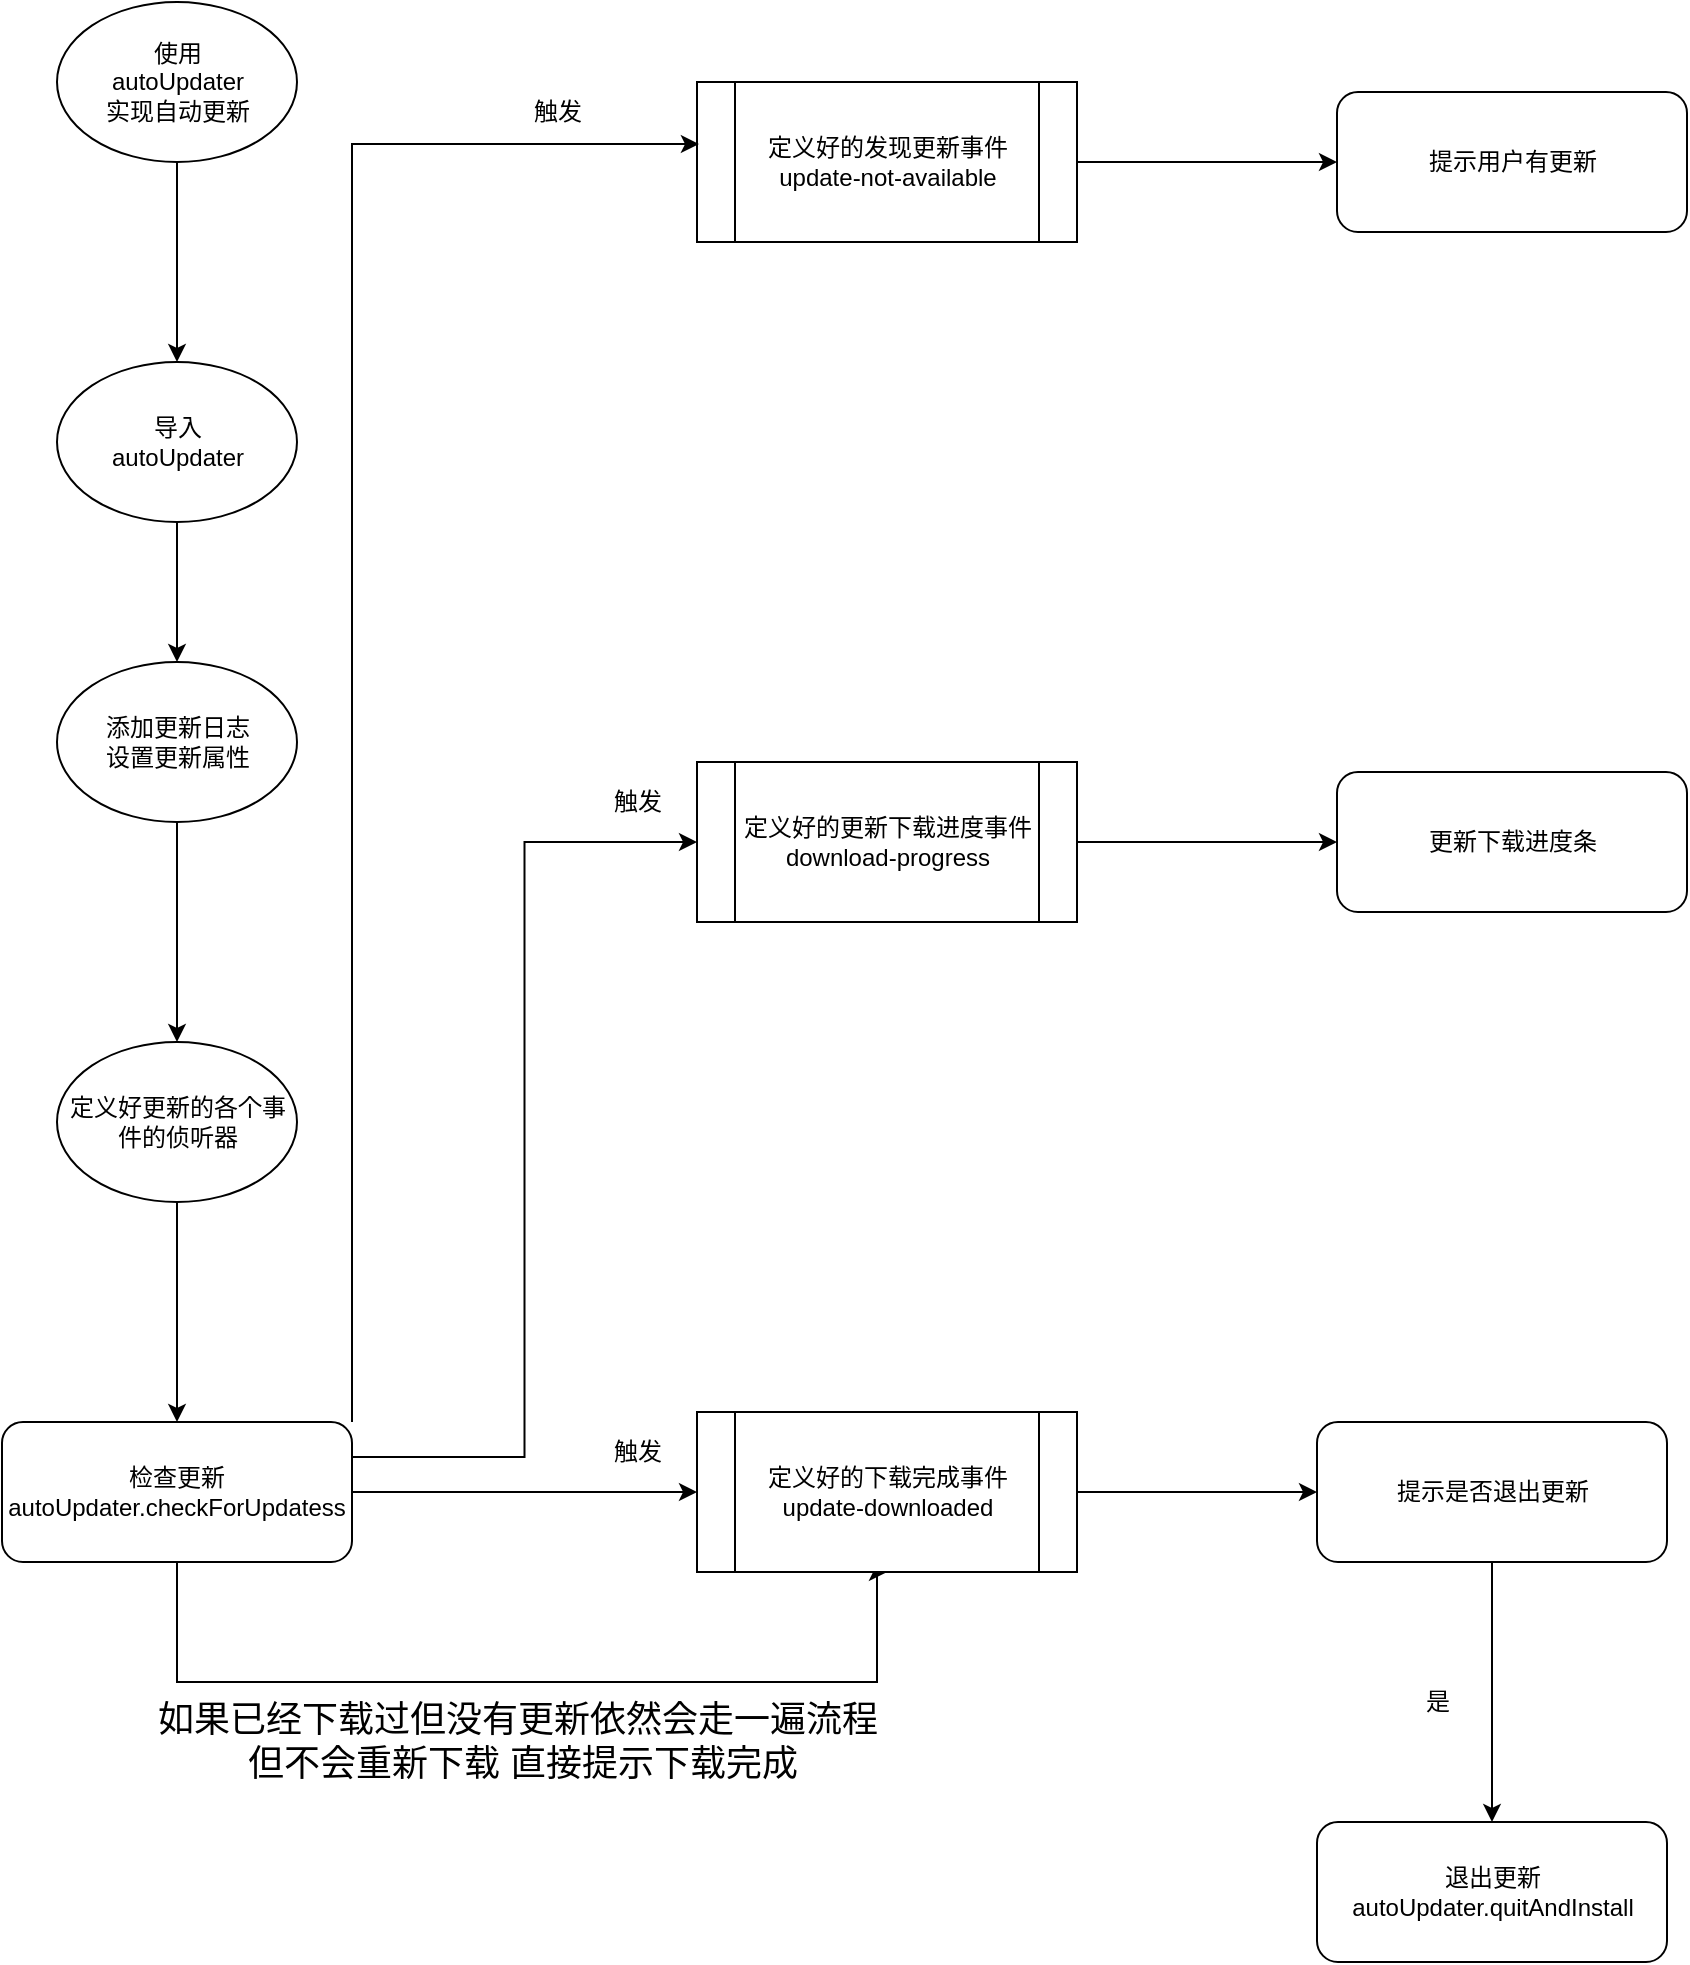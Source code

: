 <mxfile version="14.2.3" type="github">
  <diagram id="F97wJb-DD7JK8EOw3NRO" name="第 1 页">
    <mxGraphModel dx="3031" dy="1164" grid="1" gridSize="10" guides="1" tooltips="1" connect="1" arrows="1" fold="1" page="1" pageScale="1" pageWidth="827" pageHeight="1169" math="0" shadow="0">
      <root>
        <mxCell id="0" />
        <mxCell id="1" parent="0" />
        <mxCell id="Sr2g0wbvPeNb8CKuxqv0-34" style="edgeStyle=orthogonalEdgeStyle;rounded=0;orthogonalLoop=1;jettySize=auto;html=1;exitX=0.5;exitY=1;exitDx=0;exitDy=0;entryX=0.5;entryY=0;entryDx=0;entryDy=0;" edge="1" parent="1" source="Sr2g0wbvPeNb8CKuxqv0-3" target="Sr2g0wbvPeNb8CKuxqv0-19">
          <mxGeometry relative="1" as="geometry" />
        </mxCell>
        <mxCell id="Sr2g0wbvPeNb8CKuxqv0-3" value="定义好更新的各个事件的侦听器" style="ellipse;whiteSpace=wrap;html=1;rounded=0;" vertex="1" parent="1">
          <mxGeometry x="-372.5" y="570" width="120" height="80" as="geometry" />
        </mxCell>
        <mxCell id="Sr2g0wbvPeNb8CKuxqv0-26" style="edgeStyle=orthogonalEdgeStyle;rounded=0;orthogonalLoop=1;jettySize=auto;html=1;exitX=0.5;exitY=1;exitDx=0;exitDy=0;" edge="1" parent="1" source="Sr2g0wbvPeNb8CKuxqv0-5" target="Sr2g0wbvPeNb8CKuxqv0-9">
          <mxGeometry relative="1" as="geometry" />
        </mxCell>
        <mxCell id="Sr2g0wbvPeNb8CKuxqv0-5" value="使用&lt;div&gt;autoUpdater&lt;/div&gt;&lt;div&gt;实现自动更新&lt;/div&gt;" style="ellipse;whiteSpace=wrap;html=1;rounded=0;" vertex="1" parent="1">
          <mxGeometry x="-372.5" y="50" width="120" height="80" as="geometry" />
        </mxCell>
        <mxCell id="Sr2g0wbvPeNb8CKuxqv0-32" style="edgeStyle=orthogonalEdgeStyle;rounded=0;orthogonalLoop=1;jettySize=auto;html=1;exitX=0.5;exitY=1;exitDx=0;exitDy=0;entryX=0.5;entryY=0;entryDx=0;entryDy=0;" edge="1" parent="1" source="Sr2g0wbvPeNb8CKuxqv0-9" target="Sr2g0wbvPeNb8CKuxqv0-31">
          <mxGeometry relative="1" as="geometry" />
        </mxCell>
        <mxCell id="Sr2g0wbvPeNb8CKuxqv0-9" value="&lt;span&gt;导入&lt;/span&gt;&lt;br&gt;&lt;span&gt;autoUpdater&lt;/span&gt;" style="ellipse;whiteSpace=wrap;html=1;" vertex="1" parent="1">
          <mxGeometry x="-372.5" y="230" width="120" height="80" as="geometry" />
        </mxCell>
        <mxCell id="Sr2g0wbvPeNb8CKuxqv0-40" style="edgeStyle=orthogonalEdgeStyle;rounded=0;orthogonalLoop=1;jettySize=auto;html=1;exitX=1;exitY=0.5;exitDx=0;exitDy=0;entryX=0;entryY=0.5;entryDx=0;entryDy=0;" edge="1" parent="1" source="Sr2g0wbvPeNb8CKuxqv0-15" target="Sr2g0wbvPeNb8CKuxqv0-24">
          <mxGeometry relative="1" as="geometry" />
        </mxCell>
        <mxCell id="Sr2g0wbvPeNb8CKuxqv0-15" value="定义好的发现更新事件&lt;br&gt;update-not-available" style="shape=process;whiteSpace=wrap;html=1;backgroundOutline=1;rounded=0;" vertex="1" parent="1">
          <mxGeometry x="-52.5" y="90" width="190" height="80" as="geometry" />
        </mxCell>
        <mxCell id="Sr2g0wbvPeNb8CKuxqv0-49" style="edgeStyle=orthogonalEdgeStyle;rounded=0;orthogonalLoop=1;jettySize=auto;html=1;exitX=1;exitY=0;exitDx=0;exitDy=0;entryX=0.005;entryY=0.388;entryDx=0;entryDy=0;entryPerimeter=0;" edge="1" parent="1" source="Sr2g0wbvPeNb8CKuxqv0-19" target="Sr2g0wbvPeNb8CKuxqv0-15">
          <mxGeometry relative="1" as="geometry" />
        </mxCell>
        <mxCell id="Sr2g0wbvPeNb8CKuxqv0-50" style="edgeStyle=orthogonalEdgeStyle;rounded=0;orthogonalLoop=1;jettySize=auto;html=1;exitX=1;exitY=0.25;exitDx=0;exitDy=0;entryX=0;entryY=0.5;entryDx=0;entryDy=0;" edge="1" parent="1" source="Sr2g0wbvPeNb8CKuxqv0-19" target="Sr2g0wbvPeNb8CKuxqv0-38">
          <mxGeometry relative="1" as="geometry" />
        </mxCell>
        <mxCell id="Sr2g0wbvPeNb8CKuxqv0-51" style="edgeStyle=orthogonalEdgeStyle;rounded=0;orthogonalLoop=1;jettySize=auto;html=1;exitX=1;exitY=0.5;exitDx=0;exitDy=0;entryX=0;entryY=0.5;entryDx=0;entryDy=0;" edge="1" parent="1" source="Sr2g0wbvPeNb8CKuxqv0-19" target="Sr2g0wbvPeNb8CKuxqv0-45">
          <mxGeometry relative="1" as="geometry" />
        </mxCell>
        <mxCell id="Sr2g0wbvPeNb8CKuxqv0-61" style="edgeStyle=orthogonalEdgeStyle;rounded=0;orthogonalLoop=1;jettySize=auto;html=1;exitX=0.5;exitY=1;exitDx=0;exitDy=0;entryX=0.5;entryY=1;entryDx=0;entryDy=0;" edge="1" parent="1" source="Sr2g0wbvPeNb8CKuxqv0-19" target="Sr2g0wbvPeNb8CKuxqv0-45">
          <mxGeometry relative="1" as="geometry">
            <mxPoint x="77.5" y="850" as="targetPoint" />
            <Array as="points">
              <mxPoint x="-312.5" y="890" />
              <mxPoint x="37.5" y="890" />
              <mxPoint x="37.5" y="835" />
            </Array>
          </mxGeometry>
        </mxCell>
        <mxCell id="Sr2g0wbvPeNb8CKuxqv0-19" value="检查更新&lt;br&gt;autoUpdater.checkForUpdatess" style="rounded=1;whiteSpace=wrap;html=1;" vertex="1" parent="1">
          <mxGeometry x="-400" y="760" width="175" height="70" as="geometry" />
        </mxCell>
        <mxCell id="Sr2g0wbvPeNb8CKuxqv0-22" value="触发" style="text;html=1;strokeColor=none;fillColor=none;align=center;verticalAlign=middle;whiteSpace=wrap;rounded=0;" vertex="1" parent="1">
          <mxGeometry x="-142.5" y="90" width="40" height="30" as="geometry" />
        </mxCell>
        <mxCell id="Sr2g0wbvPeNb8CKuxqv0-24" value="提示用户有更新" style="rounded=1;whiteSpace=wrap;html=1;" vertex="1" parent="1">
          <mxGeometry x="267.5" y="95" width="175" height="70" as="geometry" />
        </mxCell>
        <mxCell id="Sr2g0wbvPeNb8CKuxqv0-33" style="edgeStyle=orthogonalEdgeStyle;rounded=0;orthogonalLoop=1;jettySize=auto;html=1;" edge="1" parent="1" source="Sr2g0wbvPeNb8CKuxqv0-31" target="Sr2g0wbvPeNb8CKuxqv0-3">
          <mxGeometry relative="1" as="geometry" />
        </mxCell>
        <mxCell id="Sr2g0wbvPeNb8CKuxqv0-31" value="添加更新日志&lt;br&gt;设置更新属性" style="ellipse;whiteSpace=wrap;html=1;rounded=0;" vertex="1" parent="1">
          <mxGeometry x="-372.5" y="380" width="120" height="80" as="geometry" />
        </mxCell>
        <mxCell id="Sr2g0wbvPeNb8CKuxqv0-52" style="edgeStyle=orthogonalEdgeStyle;rounded=0;orthogonalLoop=1;jettySize=auto;html=1;exitX=1;exitY=0.5;exitDx=0;exitDy=0;" edge="1" parent="1" source="Sr2g0wbvPeNb8CKuxqv0-38" target="Sr2g0wbvPeNb8CKuxqv0-44">
          <mxGeometry relative="1" as="geometry" />
        </mxCell>
        <mxCell id="Sr2g0wbvPeNb8CKuxqv0-38" value="定义好的更新下载进度事件&lt;br&gt;download-progress" style="shape=process;whiteSpace=wrap;html=1;backgroundOutline=1;rounded=0;" vertex="1" parent="1">
          <mxGeometry x="-52.5" y="430" width="190" height="80" as="geometry" />
        </mxCell>
        <mxCell id="Sr2g0wbvPeNb8CKuxqv0-44" value="更新下载进度条" style="rounded=1;whiteSpace=wrap;html=1;" vertex="1" parent="1">
          <mxGeometry x="267.5" y="435" width="175" height="70" as="geometry" />
        </mxCell>
        <mxCell id="Sr2g0wbvPeNb8CKuxqv0-54" style="edgeStyle=orthogonalEdgeStyle;rounded=0;orthogonalLoop=1;jettySize=auto;html=1;" edge="1" parent="1" source="Sr2g0wbvPeNb8CKuxqv0-45" target="Sr2g0wbvPeNb8CKuxqv0-53">
          <mxGeometry relative="1" as="geometry" />
        </mxCell>
        <mxCell id="Sr2g0wbvPeNb8CKuxqv0-45" value="定义好的下载完成事件&lt;br&gt;update-downloaded" style="shape=process;whiteSpace=wrap;html=1;backgroundOutline=1;rounded=0;" vertex="1" parent="1">
          <mxGeometry x="-52.5" y="755" width="190" height="80" as="geometry" />
        </mxCell>
        <mxCell id="Sr2g0wbvPeNb8CKuxqv0-55" style="edgeStyle=orthogonalEdgeStyle;rounded=0;orthogonalLoop=1;jettySize=auto;html=1;" edge="1" parent="1" source="Sr2g0wbvPeNb8CKuxqv0-53">
          <mxGeometry relative="1" as="geometry">
            <mxPoint x="345" y="960" as="targetPoint" />
          </mxGeometry>
        </mxCell>
        <mxCell id="Sr2g0wbvPeNb8CKuxqv0-53" value="提示是否退出更新" style="rounded=1;whiteSpace=wrap;html=1;" vertex="1" parent="1">
          <mxGeometry x="257.5" y="760" width="175" height="70" as="geometry" />
        </mxCell>
        <mxCell id="Sr2g0wbvPeNb8CKuxqv0-57" value="退出更新&lt;br&gt;autoUpdater.quitAndInstall" style="rounded=1;whiteSpace=wrap;html=1;" vertex="1" parent="1">
          <mxGeometry x="257.5" y="960" width="175" height="70" as="geometry" />
        </mxCell>
        <mxCell id="Sr2g0wbvPeNb8CKuxqv0-58" value="触发" style="text;html=1;strokeColor=none;fillColor=none;align=center;verticalAlign=middle;whiteSpace=wrap;rounded=0;" vertex="1" parent="1">
          <mxGeometry x="-102.5" y="435" width="40" height="30" as="geometry" />
        </mxCell>
        <mxCell id="Sr2g0wbvPeNb8CKuxqv0-59" value="触发" style="text;html=1;strokeColor=none;fillColor=none;align=center;verticalAlign=middle;whiteSpace=wrap;rounded=0;" vertex="1" parent="1">
          <mxGeometry x="-102.5" y="760" width="40" height="30" as="geometry" />
        </mxCell>
        <mxCell id="Sr2g0wbvPeNb8CKuxqv0-60" value="是" style="text;html=1;strokeColor=none;fillColor=none;align=center;verticalAlign=middle;whiteSpace=wrap;rounded=0;" vertex="1" parent="1">
          <mxGeometry x="297.5" y="890" width="40" height="20" as="geometry" />
        </mxCell>
        <mxCell id="Sr2g0wbvPeNb8CKuxqv0-62" value="&lt;font style=&quot;font-size: 18px&quot;&gt;如果已经下载过但没有更新依然会走一遍流程&lt;br&gt;&amp;nbsp;但不会重新下载 直接提示下载完成&lt;/font&gt;" style="text;html=1;strokeColor=none;fillColor=none;align=center;verticalAlign=middle;whiteSpace=wrap;rounded=0;" vertex="1" parent="1">
          <mxGeometry x="-392.5" y="910" width="500" height="20" as="geometry" />
        </mxCell>
      </root>
    </mxGraphModel>
  </diagram>
</mxfile>
